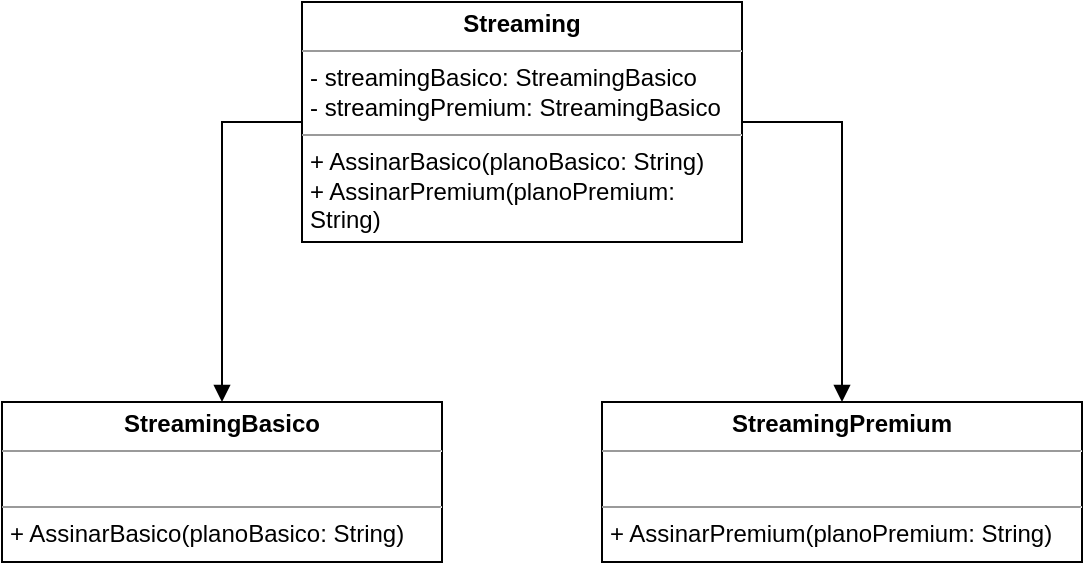 <mxfile version="22.1.0" type="device">
  <diagram name="Página-1" id="XZ0WsogVvjYbpgzstYA-">
    <mxGraphModel dx="839" dy="454" grid="1" gridSize="10" guides="1" tooltips="1" connect="1" arrows="1" fold="1" page="1" pageScale="1" pageWidth="827" pageHeight="1169" math="0" shadow="0">
      <root>
        <mxCell id="0" />
        <mxCell id="1" parent="0" />
        <mxCell id="NAPVVd9fldmuOGhN1Yk0-1" value="&lt;p style=&quot;margin:0px;margin-top:4px;text-align:center;&quot;&gt;&lt;b&gt;Streaming&lt;/b&gt;&lt;/p&gt;&lt;hr size=&quot;1&quot;&gt;&lt;p style=&quot;margin:0px;margin-left:4px;&quot;&gt;- streamingBasico: StreamingBasico&lt;/p&gt;&lt;p style=&quot;margin:0px;margin-left:4px;&quot;&gt;- streamingPremium: StreamingBasico&lt;/p&gt;&lt;hr size=&quot;1&quot;&gt;&lt;p style=&quot;margin:0px;margin-left:4px;&quot;&gt;+ AssinarBasico(planoBasico: String)&lt;/p&gt;&lt;p style=&quot;margin:0px;margin-left:4px;&quot;&gt;+ AssinarPremium(planoPremium: String)&lt;/p&gt;" style="verticalAlign=top;align=left;overflow=fill;fontSize=12;fontFamily=Helvetica;html=1;whiteSpace=wrap;" parent="1" vertex="1">
          <mxGeometry x="330" y="80" width="220" height="120" as="geometry" />
        </mxCell>
        <mxCell id="NAPVVd9fldmuOGhN1Yk0-2" value="&lt;p style=&quot;margin:0px;margin-top:4px;text-align:center;&quot;&gt;&lt;b&gt;StreamingBasico&lt;/b&gt;&lt;/p&gt;&lt;hr size=&quot;1&quot;&gt;&lt;p style=&quot;margin:0px;margin-left:4px;&quot;&gt;&lt;br&gt;&lt;/p&gt;&lt;hr size=&quot;1&quot;&gt;&lt;p style=&quot;margin:0px;margin-left:4px;&quot;&gt;+ AssinarBasico(planoBasico: String)&lt;/p&gt;" style="verticalAlign=top;align=left;overflow=fill;fontSize=12;fontFamily=Helvetica;html=1;whiteSpace=wrap;" parent="1" vertex="1">
          <mxGeometry x="180" y="280" width="220" height="80" as="geometry" />
        </mxCell>
        <mxCell id="NAPVVd9fldmuOGhN1Yk0-3" value="&lt;p style=&quot;margin:0px;margin-top:4px;text-align:center;&quot;&gt;&lt;b&gt;StreamingPremium&lt;/b&gt;&lt;/p&gt;&lt;hr size=&quot;1&quot;&gt;&lt;p style=&quot;margin:0px;margin-left:4px;&quot;&gt;&lt;br&gt;&lt;/p&gt;&lt;hr size=&quot;1&quot;&gt;&lt;p style=&quot;margin:0px;margin-left:4px;&quot;&gt;&lt;span style=&quot;background-color: initial;&quot;&gt;+ AssinarPremium(planoPremium: String)&lt;/span&gt;&lt;br&gt;&lt;/p&gt;" style="verticalAlign=top;align=left;overflow=fill;fontSize=12;fontFamily=Helvetica;html=1;whiteSpace=wrap;" parent="1" vertex="1">
          <mxGeometry x="480" y="280" width="240" height="80" as="geometry" />
        </mxCell>
        <mxCell id="NAPVVd9fldmuOGhN1Yk0-4" value="" style="endArrow=none;html=1;rounded=0;exitX=0.5;exitY=0;exitDx=0;exitDy=0;entryX=0;entryY=0.5;entryDx=0;entryDy=0;startArrow=block;startFill=1;" parent="1" source="NAPVVd9fldmuOGhN1Yk0-2" target="NAPVVd9fldmuOGhN1Yk0-1" edge="1">
          <mxGeometry width="50" height="50" relative="1" as="geometry">
            <mxPoint x="390" y="260" as="sourcePoint" />
            <mxPoint x="440" y="210" as="targetPoint" />
            <Array as="points">
              <mxPoint x="290" y="140" />
            </Array>
          </mxGeometry>
        </mxCell>
        <mxCell id="NAPVVd9fldmuOGhN1Yk0-5" value="" style="endArrow=none;html=1;rounded=0;entryX=1;entryY=0.5;entryDx=0;entryDy=0;exitX=0.5;exitY=0;exitDx=0;exitDy=0;startArrow=block;startFill=1;" parent="1" source="NAPVVd9fldmuOGhN1Yk0-3" target="NAPVVd9fldmuOGhN1Yk0-1" edge="1">
          <mxGeometry width="50" height="50" relative="1" as="geometry">
            <mxPoint x="390" y="260" as="sourcePoint" />
            <mxPoint x="440" y="210" as="targetPoint" />
            <Array as="points">
              <mxPoint x="600" y="140" />
            </Array>
          </mxGeometry>
        </mxCell>
      </root>
    </mxGraphModel>
  </diagram>
</mxfile>
